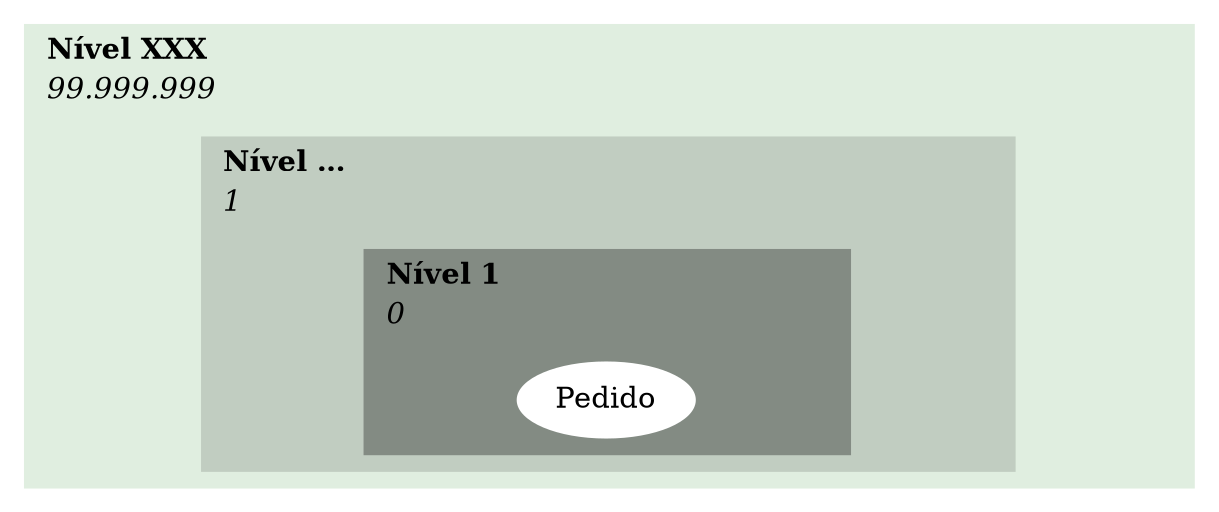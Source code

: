 digraph D {
    subgraph cluster_0 {
        label = <<table border="0" cellborder="0" cellspacing="0">
                    <tr><td align="left"><b>Nível XXX                                                                                                       </b></td></tr>
                    <tr><td align="left"><i>99.999.999</i></td></tr>
                </table>>
        fillcolor=honeydew2
        color=honeydew2
        style=filled
        subgraph cluster_1 {
            label = <<table border="0" cellborder="0" cellspacing="0">
                        <tr><td align="left"><b>Nível ...                                                                     </b></td></tr>
                        <tr><td align="left"><i>1</i></td></tr>
                    </table>>
            fillcolor=honeydew3
            color=honeydew3
            style=filled
            subgraph cluster_1 {
                label = <<table border="0" cellborder="0" cellspacing="0">
                            <tr><td align="left"><b>Nível 1                                   </b></td></tr>
                            <tr><td align="left"><i>0</i></td></tr>
                        </table>>
                fillcolor=honeydew4
                color=honeydew4
                style=filled
                Pedido [fillcolor=white style=filled color=white]
            }
        }
    }
} 
